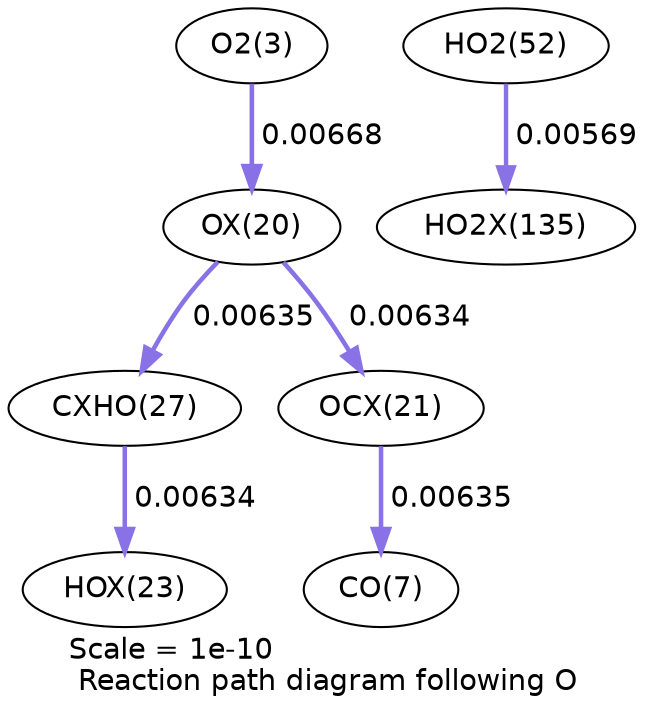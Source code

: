 digraph reaction_paths {
center=1;
s5 -> s25[fontname="Helvetica", penwidth=2.22, arrowsize=1.11, color="0.7, 0.507, 0.9"
, label=" 0.00668"];
s25 -> s30[fontname="Helvetica", penwidth=2.18, arrowsize=1.09, color="0.7, 0.506, 0.9"
, label=" 0.00635"];
s25 -> s26[fontname="Helvetica", penwidth=2.18, arrowsize=1.09, color="0.7, 0.506, 0.9"
, label=" 0.00634"];
s30 -> s28[fontname="Helvetica", penwidth=2.18, arrowsize=1.09, color="0.7, 0.506, 0.9"
, label=" 0.00634"];
s26 -> s9[fontname="Helvetica", penwidth=2.18, arrowsize=1.09, color="0.7, 0.506, 0.9"
, label=" 0.00635"];
s21 -> s40[fontname="Helvetica", penwidth=2.1, arrowsize=1.05, color="0.7, 0.506, 0.9"
, label=" 0.00569"];
s5 [ fontname="Helvetica", label="O2(3)"];
s9 [ fontname="Helvetica", label="CO(7)"];
s21 [ fontname="Helvetica", label="HO2(52)"];
s25 [ fontname="Helvetica", label="OX(20)"];
s26 [ fontname="Helvetica", label="OCX(21)"];
s28 [ fontname="Helvetica", label="HOX(23)"];
s30 [ fontname="Helvetica", label="CXHO(27)"];
s40 [ fontname="Helvetica", label="HO2X(135)"];
 label = "Scale = 1e-10\l Reaction path diagram following O";
 fontname = "Helvetica";
}
